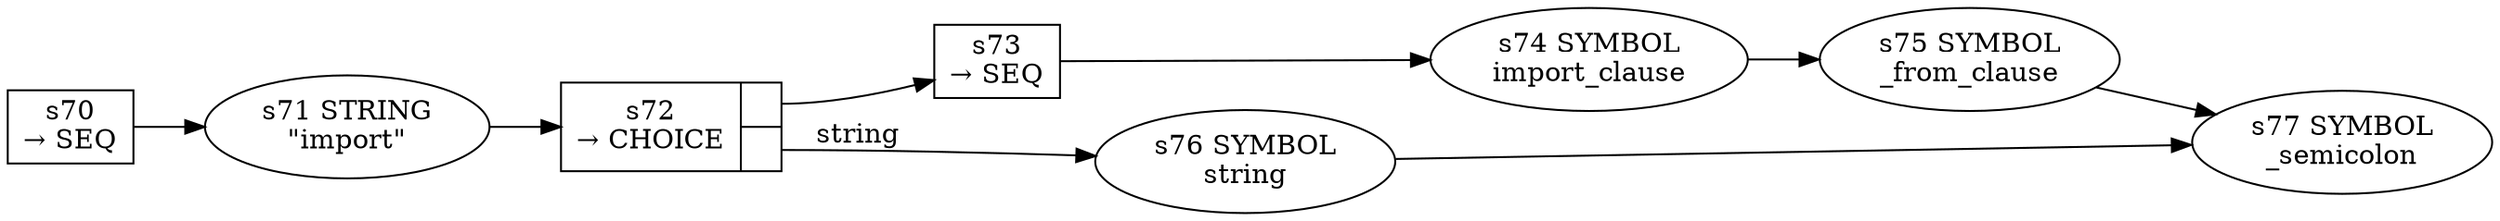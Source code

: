 
  digraph import_statement {
  
    rankdir=LR;
  
    s70 [label="s70\n&rarr; SEQ", shape=record, fixedsize=false, peripheries=1];
  s71 [label="s71 STRING\n\"import\""];
  s70 -> s71 [];
  s72 [label="{s72\n&rarr; CHOICE|{<p0>|<p1>}}", shape=record, fixedsize=false, peripheries=1];
  s73 [label="s73\n&rarr; SEQ", shape=record, fixedsize=false, peripheries=1];
  s74 [label="s74 SYMBOL\nimport_clause" href="javascript-grammar.json.import_clause.dot.svg"];
  s73 -> s74 [];
  s75 [label="s75 SYMBOL\n_from_clause" href="javascript-grammar.json._from_clause.dot.svg"];
  s74 -> s75 [];
  s72:p0 -> s73 [label=""];
  s76 [label="s76 SYMBOL\nstring" href="javascript-grammar.json.string.dot.svg"];
  s72:p1 -> s76 [label="string"];
  s71 -> s72 [];
  s77 [label="s77 SYMBOL\n_semicolon" href="javascript-grammar.json._semicolon.dot.svg"];
  s75 -> s77 [];
  s76 -> s77 [];
  
  }
  